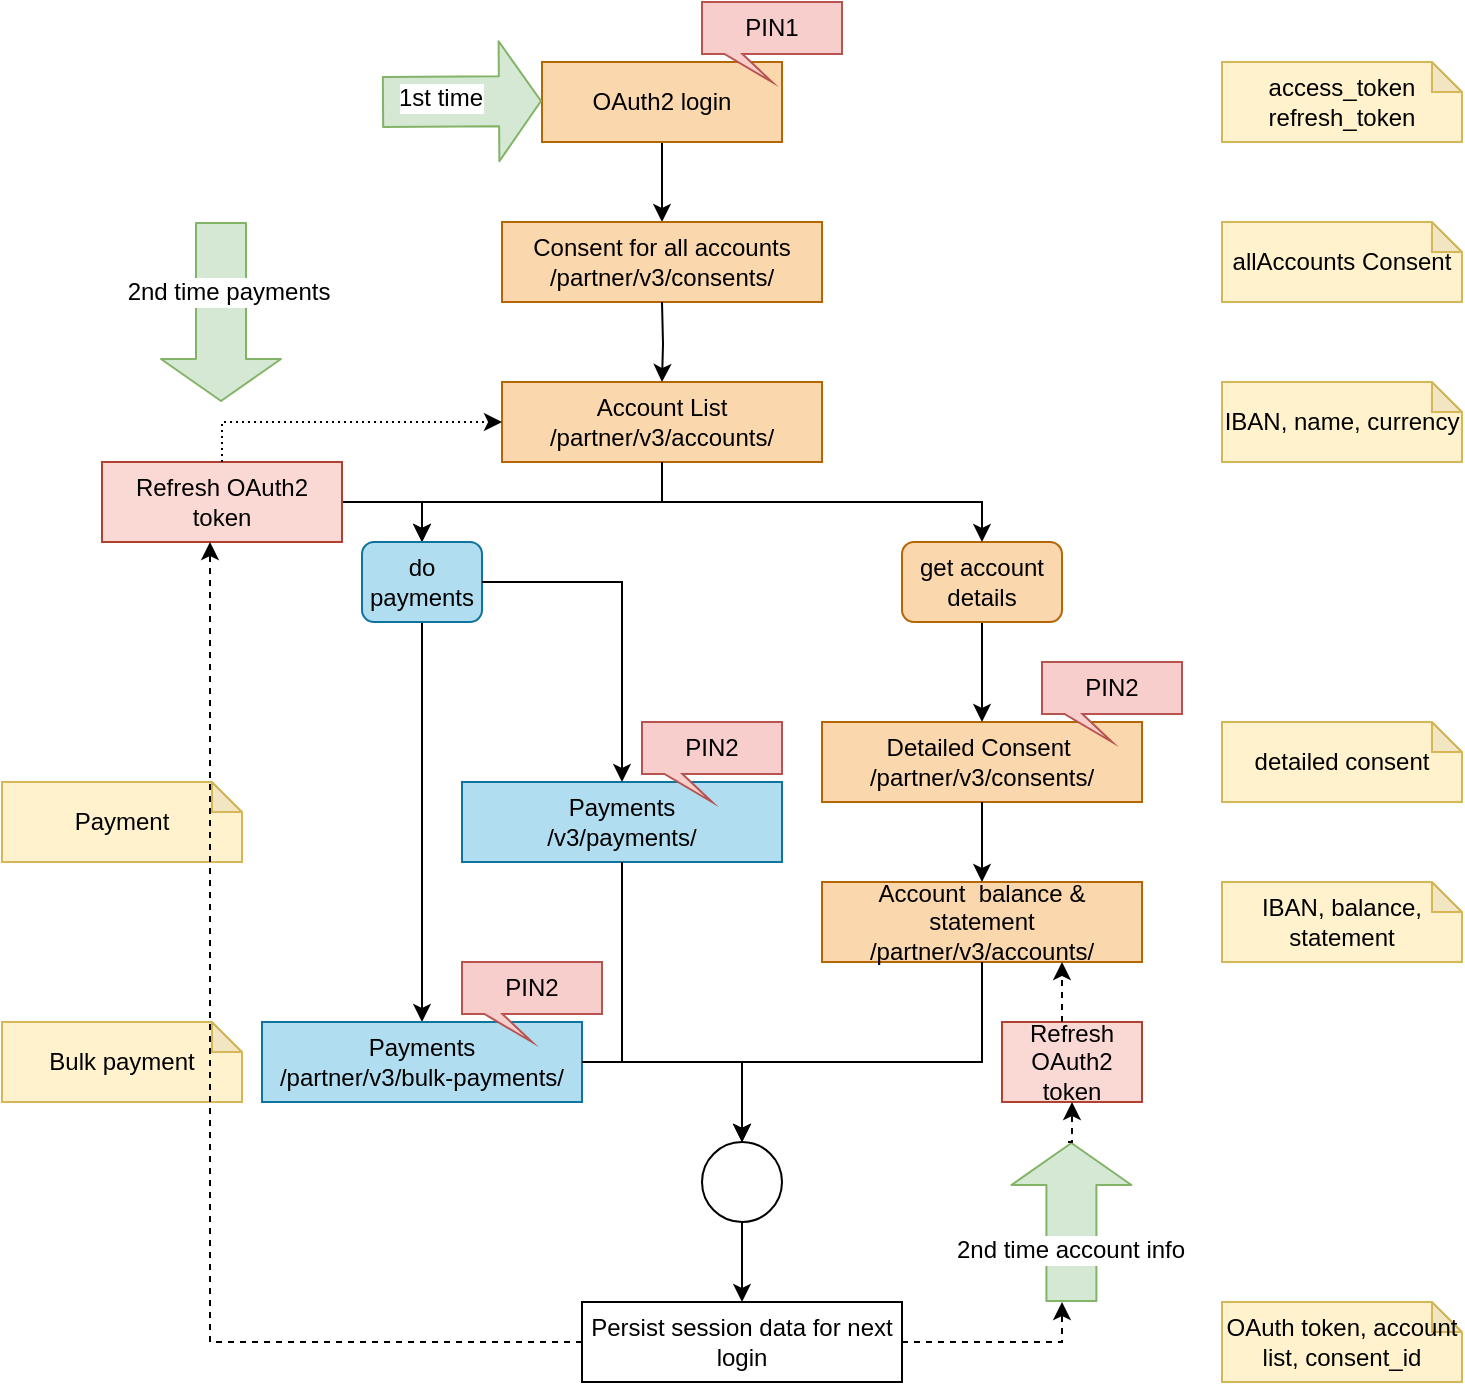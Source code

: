 <mxfile version="12.7.8" type="device"><diagram id="LsbXfxrelLX5yZY15upQ" name="Page-1"><mxGraphModel dx="1422" dy="745" grid="1" gridSize="10" guides="1" tooltips="1" connect="1" arrows="1" fold="1" page="1" pageScale="1" pageWidth="1169" pageHeight="827" math="0" shadow="0"><root><mxCell id="0"/><mxCell id="1" parent="0"/><mxCell id="vdh4I9Eu33sQt1d5bgHH-6" style="edgeStyle=orthogonalEdgeStyle;rounded=0;orthogonalLoop=1;jettySize=auto;html=1;exitX=0.5;exitY=1;exitDx=0;exitDy=0;entryX=0.5;entryY=0;entryDx=0;entryDy=0;" parent="1" source="vdh4I9Eu33sQt1d5bgHH-1" target="vdh4I9Eu33sQt1d5bgHH-2" edge="1"><mxGeometry relative="1" as="geometry"/></mxCell><mxCell id="vdh4I9Eu33sQt1d5bgHH-40" style="edgeStyle=orthogonalEdgeStyle;rounded=0;orthogonalLoop=1;jettySize=auto;html=1;exitX=1;exitY=0.5;exitDx=0;exitDy=0;entryX=0.5;entryY=0;entryDx=0;entryDy=0;" parent="1" source="vdh4I9Eu33sQt1d5bgHH-36" target="v_s9kANyOo7KWpveSla--3" edge="1"><mxGeometry relative="1" as="geometry"><mxPoint x="360" y="260" as="targetPoint"/></mxGeometry></mxCell><mxCell id="vdh4I9Eu33sQt1d5bgHH-1" value="OAuth2 login&lt;br&gt;" style="rounded=0;whiteSpace=wrap;html=1;fillColor=#fad7ac;strokeColor=#b46504;" parent="1" vertex="1"><mxGeometry x="300" y="40" width="120" height="40" as="geometry"/></mxCell><mxCell id="vdh4I9Eu33sQt1d5bgHH-2" value="Consent for all accounts&lt;br&gt;/partner/v3/consents/" style="rounded=0;whiteSpace=wrap;html=1;fillColor=#fad7ac;strokeColor=#b46504;" parent="1" vertex="1"><mxGeometry x="280" y="120" width="160" height="40" as="geometry"/></mxCell><mxCell id="vdh4I9Eu33sQt1d5bgHH-3" value="access_token&lt;br&gt;refresh_token" style="shape=note;whiteSpace=wrap;html=1;backgroundOutline=1;darkOpacity=0.05;size=15;fillColor=#fff2cc;strokeColor=#d6b656;" parent="1" vertex="1"><mxGeometry x="640" y="40" width="120" height="40" as="geometry"/></mxCell><mxCell id="vdh4I9Eu33sQt1d5bgHH-4" value="Payments&lt;br&gt;/v3/payments/" style="rounded=0;whiteSpace=wrap;html=1;fillColor=#b1ddf0;strokeColor=#10739e;" parent="1" vertex="1"><mxGeometry x="260" y="400" width="160" height="40" as="geometry"/></mxCell><mxCell id="vdh4I9Eu33sQt1d5bgHH-5" value="Account &amp;nbsp;balance &amp;amp; statement&lt;br&gt;/partner/v3/accounts/" style="rounded=0;whiteSpace=wrap;html=1;fillColor=#fad7ac;strokeColor=#b46504;" parent="1" vertex="1"><mxGeometry x="440" y="450" width="160" height="40" as="geometry"/></mxCell><mxCell id="vdh4I9Eu33sQt1d5bgHH-7" value="Account List&lt;br&gt;/partner/v3/accounts/" style="rounded=0;whiteSpace=wrap;html=1;fillColor=#fad7ac;strokeColor=#b46504;" parent="1" vertex="1"><mxGeometry x="280" y="200" width="160" height="40" as="geometry"/></mxCell><mxCell id="vdh4I9Eu33sQt1d5bgHH-8" value="Detailed Consent&amp;nbsp;&lt;br&gt;/partner/v3/consents/" style="rounded=0;whiteSpace=wrap;html=1;fillColor=#fad7ac;strokeColor=#b46504;" parent="1" vertex="1"><mxGeometry x="440" y="370" width="160" height="40" as="geometry"/></mxCell><mxCell id="vdh4I9Eu33sQt1d5bgHH-9" style="edgeStyle=orthogonalEdgeStyle;rounded=0;orthogonalLoop=1;jettySize=auto;html=1;entryX=0.5;entryY=0;entryDx=0;entryDy=0;" parent="1" target="vdh4I9Eu33sQt1d5bgHH-7" edge="1"><mxGeometry relative="1" as="geometry"><mxPoint x="360" y="160" as="sourcePoint"/><mxPoint x="370" y="130" as="targetPoint"/></mxGeometry></mxCell><mxCell id="vdh4I9Eu33sQt1d5bgHH-10" value="IBAN, name, currency" style="shape=note;whiteSpace=wrap;html=1;backgroundOutline=1;darkOpacity=0.05;size=15;fillColor=#fff2cc;strokeColor=#d6b656;" parent="1" vertex="1"><mxGeometry x="640" y="200" width="120" height="40" as="geometry"/></mxCell><mxCell id="vdh4I9Eu33sQt1d5bgHH-11" value="allAccounts Consent" style="shape=note;whiteSpace=wrap;html=1;backgroundOutline=1;darkOpacity=0.05;size=15;fillColor=#fff2cc;strokeColor=#d6b656;" parent="1" vertex="1"><mxGeometry x="640" y="120" width="120" height="40" as="geometry"/></mxCell><mxCell id="vdh4I9Eu33sQt1d5bgHH-12" value="detailed consent" style="shape=note;whiteSpace=wrap;html=1;backgroundOutline=1;darkOpacity=0.05;size=15;fillColor=#fff2cc;strokeColor=#d6b656;" parent="1" vertex="1"><mxGeometry x="640" y="370" width="120" height="40" as="geometry"/></mxCell><mxCell id="vdh4I9Eu33sQt1d5bgHH-13" value="IBAN, balance, statement" style="shape=note;whiteSpace=wrap;html=1;backgroundOutline=1;darkOpacity=0.05;size=15;fillColor=#fff2cc;strokeColor=#d6b656;" parent="1" vertex="1"><mxGeometry x="640" y="450" width="120" height="40" as="geometry"/></mxCell><mxCell id="vdh4I9Eu33sQt1d5bgHH-14" style="edgeStyle=orthogonalEdgeStyle;rounded=0;orthogonalLoop=1;jettySize=auto;html=1;entryX=0.5;entryY=0;entryDx=0;entryDy=0;exitX=0.5;exitY=1;exitDx=0;exitDy=0;" parent="1" source="vdh4I9Eu33sQt1d5bgHH-7" target="v_s9kANyOo7KWpveSla--3" edge="1"><mxGeometry relative="1" as="geometry"><mxPoint x="370" y="170" as="sourcePoint"/><mxPoint x="370" y="210" as="targetPoint"/><Array as="points"><mxPoint x="360" y="260"/><mxPoint x="240" y="260"/></Array></mxGeometry></mxCell><mxCell id="vdh4I9Eu33sQt1d5bgHH-15" style="edgeStyle=orthogonalEdgeStyle;rounded=0;orthogonalLoop=1;jettySize=auto;html=1;entryX=0.5;entryY=0;entryDx=0;entryDy=0;exitX=0.5;exitY=1;exitDx=0;exitDy=0;" parent="1" target="vdh4I9Eu33sQt1d5bgHH-19" edge="1" source="v_s9kANyOo7KWpveSla--3"><mxGeometry relative="1" as="geometry"><mxPoint x="360" y="240" as="sourcePoint"/><mxPoint x="490" y="500" as="targetPoint"/></mxGeometry></mxCell><mxCell id="vdh4I9Eu33sQt1d5bgHH-16" style="edgeStyle=orthogonalEdgeStyle;rounded=0;orthogonalLoop=1;jettySize=auto;html=1;entryX=0.5;entryY=0;entryDx=0;entryDy=0;exitX=0.5;exitY=1;exitDx=0;exitDy=0;" parent="1" source="vdh4I9Eu33sQt1d5bgHH-8" target="vdh4I9Eu33sQt1d5bgHH-5" edge="1"><mxGeometry relative="1" as="geometry"><mxPoint x="390" y="190" as="sourcePoint"/><mxPoint x="390" y="230" as="targetPoint"/></mxGeometry></mxCell><mxCell id="vdh4I9Eu33sQt1d5bgHH-17" style="edgeStyle=orthogonalEdgeStyle;rounded=0;orthogonalLoop=1;jettySize=auto;html=1;entryX=0.5;entryY=0;entryDx=0;entryDy=0;exitX=0.5;exitY=1;exitDx=0;exitDy=0;" parent="1" source="v_s9kANyOo7KWpveSla--4" target="vdh4I9Eu33sQt1d5bgHH-8" edge="1"><mxGeometry relative="1" as="geometry"><mxPoint x="400" y="200" as="sourcePoint"/><mxPoint x="400" y="240" as="targetPoint"/></mxGeometry></mxCell><mxCell id="vdh4I9Eu33sQt1d5bgHH-18" value="Payment" style="shape=note;whiteSpace=wrap;html=1;backgroundOutline=1;darkOpacity=0.05;size=15;fillColor=#fff2cc;strokeColor=#d6b656;" parent="1" vertex="1"><mxGeometry x="30" y="400" width="120" height="40" as="geometry"/></mxCell><mxCell id="vdh4I9Eu33sQt1d5bgHH-19" value="Payments&lt;br&gt;/partner/v3/bulk-payments/" style="rounded=0;whiteSpace=wrap;html=1;fillColor=#b1ddf0;strokeColor=#10739e;" parent="1" vertex="1"><mxGeometry x="160" y="520" width="160" height="40" as="geometry"/></mxCell><mxCell id="vdh4I9Eu33sQt1d5bgHH-20" value="Bulk payment" style="shape=note;whiteSpace=wrap;html=1;backgroundOutline=1;darkOpacity=0.05;size=15;fillColor=#fff2cc;strokeColor=#d6b656;" parent="1" vertex="1"><mxGeometry x="30" y="520" width="120" height="40" as="geometry"/></mxCell><mxCell id="vdh4I9Eu33sQt1d5bgHH-21" value="" style="shape=flexArrow;endArrow=classic;html=1;endWidth=34;endSize=6.67;width=25;fillColor=#d5e8d4;strokeColor=#82b366;" parent="1" edge="1"><mxGeometry width="50" height="50" relative="1" as="geometry"><mxPoint x="220" y="60" as="sourcePoint"/><mxPoint x="300" y="59.5" as="targetPoint"/></mxGeometry></mxCell><mxCell id="vdh4I9Eu33sQt1d5bgHH-22" value="1st time" style="text;html=1;align=center;verticalAlign=middle;resizable=0;points=[];labelBackgroundColor=#ffffff;" parent="vdh4I9Eu33sQt1d5bgHH-21" vertex="1" connectable="0"><mxGeometry x="-0.283" y="2" relative="1" as="geometry"><mxPoint as="offset"/></mxGeometry></mxCell><mxCell id="vdh4I9Eu33sQt1d5bgHH-26" value="" style="shape=flexArrow;endArrow=classic;html=1;endWidth=34;endSize=6.67;width=25;fillColor=#d5e8d4;strokeColor=#82b366;" parent="1" edge="1"><mxGeometry width="50" height="50" relative="1" as="geometry"><mxPoint x="139.5" y="120" as="sourcePoint"/><mxPoint x="139.5" y="210" as="targetPoint"/></mxGeometry></mxCell><mxCell id="vdh4I9Eu33sQt1d5bgHH-27" value="2nd time payments" style="text;html=1;align=center;verticalAlign=middle;resizable=0;points=[];labelBackgroundColor=#ffffff;" parent="vdh4I9Eu33sQt1d5bgHH-26" vertex="1" connectable="0"><mxGeometry x="-0.283" y="2" relative="1" as="geometry"><mxPoint x="1.01" y="2.18" as="offset"/></mxGeometry></mxCell><mxCell id="vdh4I9Eu33sQt1d5bgHH-29" value="" style="ellipse;whiteSpace=wrap;html=1;aspect=fixed;" parent="1" vertex="1"><mxGeometry x="380" y="580" width="40" height="40" as="geometry"/></mxCell><mxCell id="vdh4I9Eu33sQt1d5bgHH-30" style="edgeStyle=orthogonalEdgeStyle;rounded=0;orthogonalLoop=1;jettySize=auto;html=1;entryX=0.5;entryY=0;entryDx=0;entryDy=0;exitX=0.5;exitY=1;exitDx=0;exitDy=0;" parent="1" source="vdh4I9Eu33sQt1d5bgHH-5" target="vdh4I9Eu33sQt1d5bgHH-29" edge="1"><mxGeometry relative="1" as="geometry"><mxPoint x="370" y="250" as="sourcePoint"/><mxPoint x="250" y="530" as="targetPoint"/><Array as="points"><mxPoint x="520" y="540"/><mxPoint x="400" y="540"/></Array></mxGeometry></mxCell><mxCell id="vdh4I9Eu33sQt1d5bgHH-31" style="edgeStyle=orthogonalEdgeStyle;rounded=0;orthogonalLoop=1;jettySize=auto;html=1;entryX=0.5;entryY=0;entryDx=0;entryDy=0;exitX=0.5;exitY=1;exitDx=0;exitDy=0;" parent="1" source="vdh4I9Eu33sQt1d5bgHH-4" target="vdh4I9Eu33sQt1d5bgHH-29" edge="1"><mxGeometry relative="1" as="geometry"><mxPoint x="490" y="410" as="sourcePoint"/><mxPoint x="490" y="570" as="targetPoint"/><Array as="points"><mxPoint x="360" y="540"/><mxPoint x="480" y="540"/></Array></mxGeometry></mxCell><mxCell id="vdh4I9Eu33sQt1d5bgHH-32" style="edgeStyle=orthogonalEdgeStyle;rounded=0;orthogonalLoop=1;jettySize=auto;html=1;exitX=1;exitY=0.5;exitDx=0;exitDy=0;entryX=0.5;entryY=0;entryDx=0;entryDy=0;" parent="1" source="vdh4I9Eu33sQt1d5bgHH-19" edge="1" target="vdh4I9Eu33sQt1d5bgHH-29"><mxGeometry relative="1" as="geometry"><mxPoint x="370" y="490" as="sourcePoint"/><mxPoint x="480" y="580" as="targetPoint"/></mxGeometry></mxCell><mxCell id="vdh4I9Eu33sQt1d5bgHH-33" value="Persist session data for next login" style="rounded=0;whiteSpace=wrap;html=1;" parent="1" vertex="1"><mxGeometry x="320" y="660" width="160" height="40" as="geometry"/></mxCell><mxCell id="vdh4I9Eu33sQt1d5bgHH-34" style="edgeStyle=orthogonalEdgeStyle;rounded=0;orthogonalLoop=1;jettySize=auto;html=1;exitX=0.5;exitY=1;exitDx=0;exitDy=0;entryX=0.5;entryY=0;entryDx=0;entryDy=0;" parent="1" source="vdh4I9Eu33sQt1d5bgHH-29" target="vdh4I9Eu33sQt1d5bgHH-33" edge="1"><mxGeometry relative="1" as="geometry"><mxPoint x="330" y="550" as="sourcePoint"/><mxPoint x="490" y="590" as="targetPoint"/></mxGeometry></mxCell><mxCell id="vdh4I9Eu33sQt1d5bgHH-35" value="OAuth token, account list, consent_id" style="shape=note;whiteSpace=wrap;html=1;backgroundOutline=1;darkOpacity=0.05;size=15;fillColor=#fff2cc;strokeColor=#d6b656;" parent="1" vertex="1"><mxGeometry x="640" y="660" width="120" height="40" as="geometry"/></mxCell><mxCell id="vdh4I9Eu33sQt1d5bgHH-36" value="Refresh OAuth2 token" style="rounded=0;whiteSpace=wrap;html=1;fillColor=#fad9d5;strokeColor=#ae4132;" parent="1" vertex="1"><mxGeometry x="80" y="240" width="120" height="40" as="geometry"/></mxCell><mxCell id="vdh4I9Eu33sQt1d5bgHH-42" value="PIN1" style="shape=callout;whiteSpace=wrap;html=1;perimeter=calloutPerimeter;base=9;size=14;position=0.16;fillColor=#f8cecc;strokeColor=#b85450;" parent="1" vertex="1"><mxGeometry x="380" y="10" width="70" height="40" as="geometry"/></mxCell><mxCell id="vdh4I9Eu33sQt1d5bgHH-43" value="PIN2" style="shape=callout;whiteSpace=wrap;html=1;perimeter=calloutPerimeter;base=9;size=14;position=0.16;fillColor=#f8cecc;strokeColor=#b85450;" parent="1" vertex="1"><mxGeometry x="550" y="340" width="70" height="40" as="geometry"/></mxCell><mxCell id="vdh4I9Eu33sQt1d5bgHH-44" value="PIN2" style="shape=callout;whiteSpace=wrap;html=1;perimeter=calloutPerimeter;base=9;size=14;position=0.16;fillColor=#f8cecc;strokeColor=#b85450;" parent="1" vertex="1"><mxGeometry x="350" y="370" width="70" height="40" as="geometry"/></mxCell><mxCell id="vdh4I9Eu33sQt1d5bgHH-45" value="PIN2" style="shape=callout;whiteSpace=wrap;html=1;perimeter=calloutPerimeter;base=9;size=14;position=0.16;fillColor=#f8cecc;strokeColor=#b85450;" parent="1" vertex="1"><mxGeometry x="260" y="490" width="70" height="40" as="geometry"/></mxCell><mxCell id="vdh4I9Eu33sQt1d5bgHH-46" style="edgeStyle=orthogonalEdgeStyle;rounded=0;orthogonalLoop=1;jettySize=auto;html=1;entryX=0.45;entryY=1;entryDx=0;entryDy=0;exitX=0;exitY=0.5;exitDx=0;exitDy=0;entryPerimeter=0;dashed=1;" parent="1" source="vdh4I9Eu33sQt1d5bgHH-33" target="vdh4I9Eu33sQt1d5bgHH-36" edge="1"><mxGeometry relative="1" as="geometry"><mxPoint x="370" y="250" as="sourcePoint"/><mxPoint x="250" y="530" as="targetPoint"/></mxGeometry></mxCell><mxCell id="v_s9kANyOo7KWpveSla--2" style="edgeStyle=orthogonalEdgeStyle;rounded=0;orthogonalLoop=1;jettySize=auto;html=1;exitX=0.5;exitY=0;exitDx=0;exitDy=0;dashed=1;dashPattern=1 2;" edge="1" parent="1" source="vdh4I9Eu33sQt1d5bgHH-36"><mxGeometry relative="1" as="geometry"><mxPoint x="280" y="220" as="targetPoint"/><mxPoint x="210" y="270" as="sourcePoint"/><Array as="points"><mxPoint x="140" y="220"/></Array></mxGeometry></mxCell><mxCell id="v_s9kANyOo7KWpveSla--3" value="do payments" style="rounded=1;whiteSpace=wrap;html=1;fillColor=#b1ddf0;strokeColor=#10739e;" vertex="1" parent="1"><mxGeometry x="210" y="280" width="60" height="40" as="geometry"/></mxCell><mxCell id="v_s9kANyOo7KWpveSla--5" style="edgeStyle=orthogonalEdgeStyle;rounded=0;orthogonalLoop=1;jettySize=auto;html=1;exitX=1;exitY=0.5;exitDx=0;exitDy=0;" edge="1" parent="1" source="v_s9kANyOo7KWpveSla--3" target="vdh4I9Eu33sQt1d5bgHH-4"><mxGeometry relative="1" as="geometry"><mxPoint x="250" y="330" as="sourcePoint"/><mxPoint x="250" y="530" as="targetPoint"/></mxGeometry></mxCell><mxCell id="v_s9kANyOo7KWpveSla--4" value="get account details" style="rounded=1;whiteSpace=wrap;html=1;fillColor=#fad7ac;strokeColor=#b46504;" vertex="1" parent="1"><mxGeometry x="480" y="280" width="80" height="40" as="geometry"/></mxCell><mxCell id="v_s9kANyOo7KWpveSla--6" style="edgeStyle=orthogonalEdgeStyle;rounded=0;orthogonalLoop=1;jettySize=auto;html=1;entryX=0.5;entryY=0;entryDx=0;entryDy=0;exitX=0.5;exitY=1;exitDx=0;exitDy=0;" edge="1" parent="1" source="vdh4I9Eu33sQt1d5bgHH-7" target="v_s9kANyOo7KWpveSla--4"><mxGeometry relative="1" as="geometry"><mxPoint x="360" y="240" as="sourcePoint"/><mxPoint x="520" y="370" as="targetPoint"/></mxGeometry></mxCell><mxCell id="v_s9kANyOo7KWpveSla--8" value="" style="shape=flexArrow;endArrow=classic;html=1;endWidth=34;endSize=6.67;width=25;fillColor=#d5e8d4;strokeColor=#82b366;" edge="1" parent="1"><mxGeometry width="50" height="50" relative="1" as="geometry"><mxPoint x="564.71" y="660" as="sourcePoint"/><mxPoint x="564.71" y="580" as="targetPoint"/></mxGeometry></mxCell><mxCell id="v_s9kANyOo7KWpveSla--9" value="2nd time account info" style="text;html=1;align=center;verticalAlign=middle;resizable=0;points=[];labelBackgroundColor=#ffffff;" vertex="1" connectable="0" parent="v_s9kANyOo7KWpveSla--8"><mxGeometry x="-0.283" y="2" relative="1" as="geometry"><mxPoint x="1.01" y="2.18" as="offset"/></mxGeometry></mxCell><mxCell id="v_s9kANyOo7KWpveSla--10" style="edgeStyle=orthogonalEdgeStyle;rounded=0;orthogonalLoop=1;jettySize=auto;html=1;exitX=1;exitY=0.5;exitDx=0;exitDy=0;dashed=1;" edge="1" parent="1" source="vdh4I9Eu33sQt1d5bgHH-33"><mxGeometry relative="1" as="geometry"><mxPoint x="330" y="670" as="sourcePoint"/><mxPoint x="560" y="660" as="targetPoint"/><Array as="points"><mxPoint x="560" y="680"/></Array></mxGeometry></mxCell><mxCell id="v_s9kANyOo7KWpveSla--11" value="Refresh OAuth2 token" style="rounded=0;whiteSpace=wrap;html=1;fillColor=#fad9d5;strokeColor=#ae4132;" vertex="1" parent="1"><mxGeometry x="530" y="520" width="70" height="40" as="geometry"/></mxCell><mxCell id="v_s9kANyOo7KWpveSla--12" style="edgeStyle=orthogonalEdgeStyle;rounded=0;orthogonalLoop=1;jettySize=auto;html=1;dashed=1;entryX=0.5;entryY=1;entryDx=0;entryDy=0;" edge="1" parent="1" target="v_s9kANyOo7KWpveSla--11"><mxGeometry relative="1" as="geometry"><mxPoint x="563" y="580" as="sourcePoint"/><mxPoint x="580" y="660" as="targetPoint"/></mxGeometry></mxCell><mxCell id="v_s9kANyOo7KWpveSla--13" style="edgeStyle=orthogonalEdgeStyle;rounded=0;orthogonalLoop=1;jettySize=auto;html=1;dashed=1;entryX=0.75;entryY=1;entryDx=0;entryDy=0;" edge="1" parent="1" target="vdh4I9Eu33sQt1d5bgHH-5"><mxGeometry relative="1" as="geometry"><mxPoint x="560" y="520" as="sourcePoint"/><mxPoint x="572.5" y="570" as="targetPoint"/></mxGeometry></mxCell></root></mxGraphModel></diagram></mxfile>